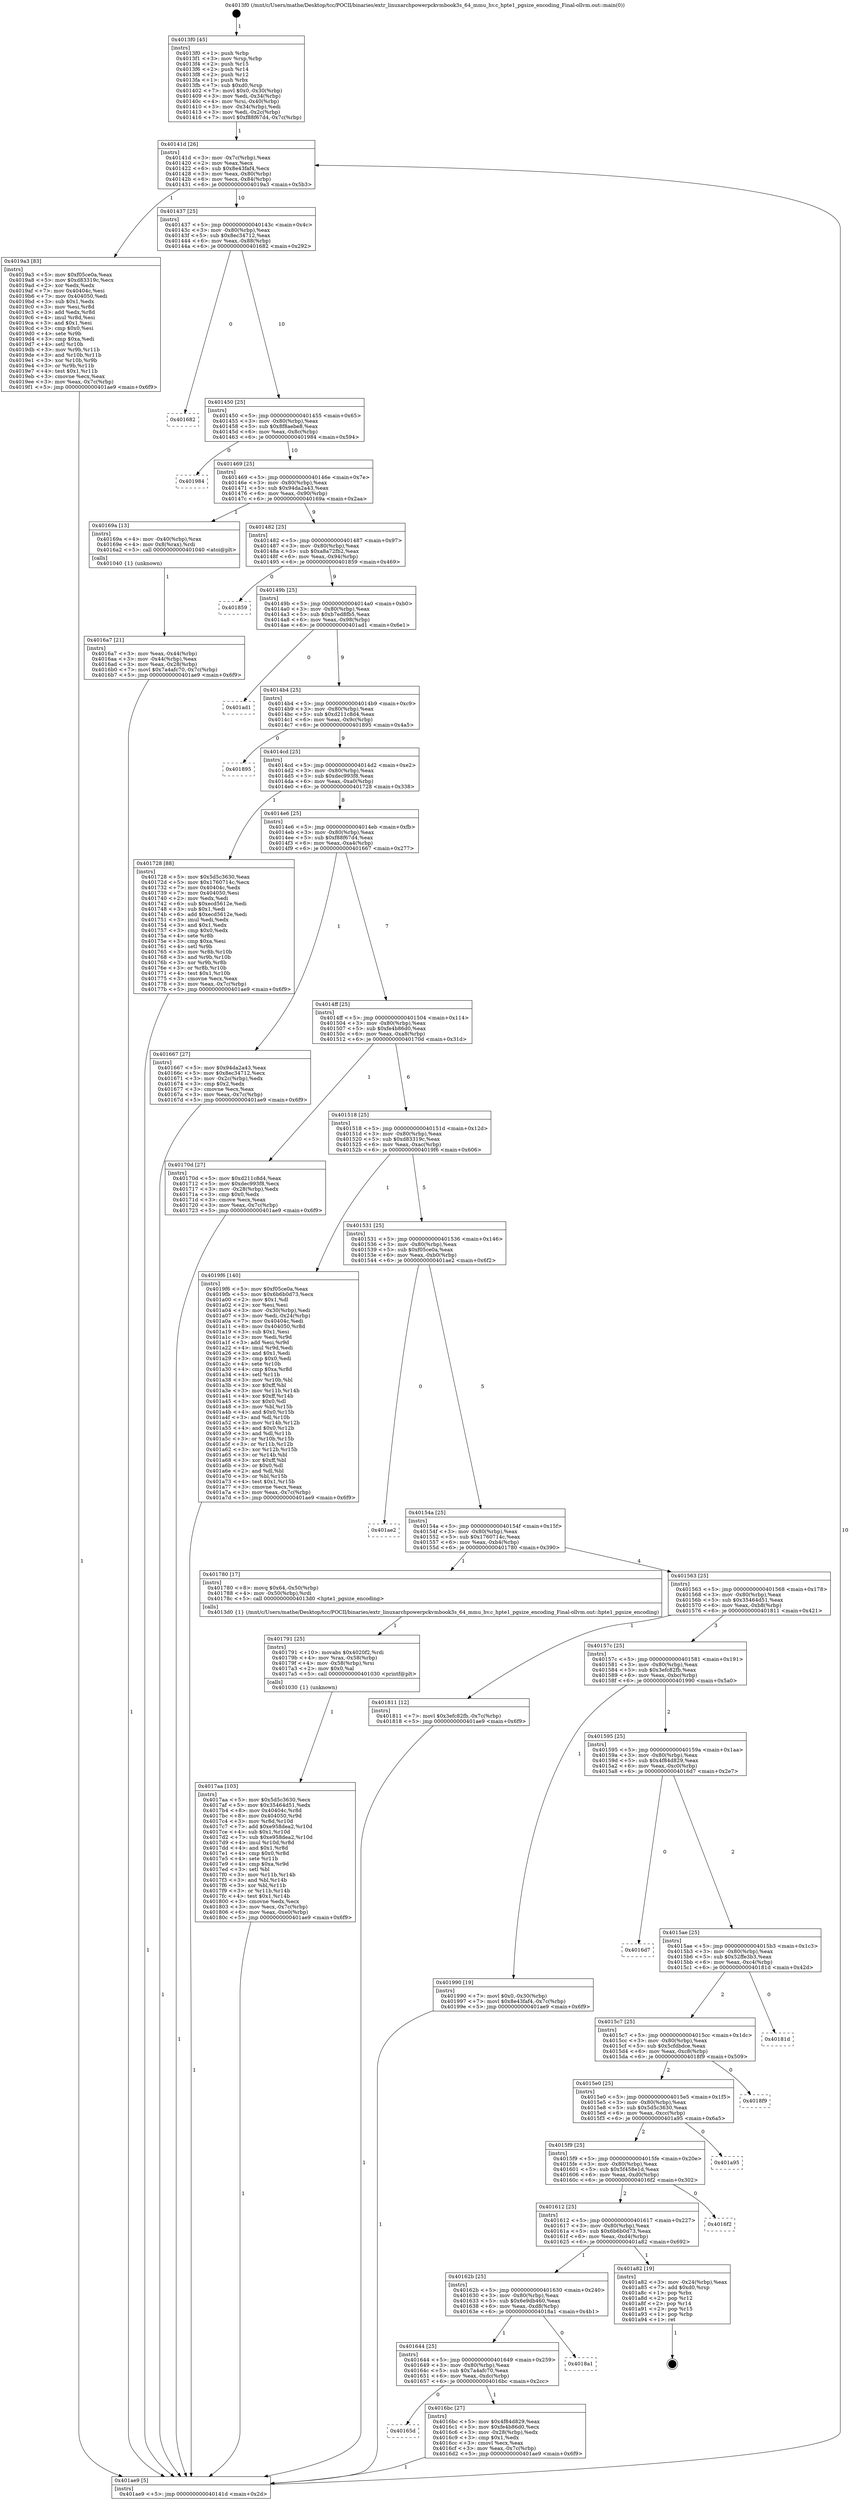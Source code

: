 digraph "0x4013f0" {
  label = "0x4013f0 (/mnt/c/Users/mathe/Desktop/tcc/POCII/binaries/extr_linuxarchpowerpckvmbook3s_64_mmu_hv.c_hpte1_pgsize_encoding_Final-ollvm.out::main(0))"
  labelloc = "t"
  node[shape=record]

  Entry [label="",width=0.3,height=0.3,shape=circle,fillcolor=black,style=filled]
  "0x40141d" [label="{
     0x40141d [26]\l
     | [instrs]\l
     &nbsp;&nbsp;0x40141d \<+3\>: mov -0x7c(%rbp),%eax\l
     &nbsp;&nbsp;0x401420 \<+2\>: mov %eax,%ecx\l
     &nbsp;&nbsp;0x401422 \<+6\>: sub $0x8e43faf4,%ecx\l
     &nbsp;&nbsp;0x401428 \<+3\>: mov %eax,-0x80(%rbp)\l
     &nbsp;&nbsp;0x40142b \<+6\>: mov %ecx,-0x84(%rbp)\l
     &nbsp;&nbsp;0x401431 \<+6\>: je 00000000004019a3 \<main+0x5b3\>\l
  }"]
  "0x4019a3" [label="{
     0x4019a3 [83]\l
     | [instrs]\l
     &nbsp;&nbsp;0x4019a3 \<+5\>: mov $0xf05ce0a,%eax\l
     &nbsp;&nbsp;0x4019a8 \<+5\>: mov $0xd83319c,%ecx\l
     &nbsp;&nbsp;0x4019ad \<+2\>: xor %edx,%edx\l
     &nbsp;&nbsp;0x4019af \<+7\>: mov 0x40404c,%esi\l
     &nbsp;&nbsp;0x4019b6 \<+7\>: mov 0x404050,%edi\l
     &nbsp;&nbsp;0x4019bd \<+3\>: sub $0x1,%edx\l
     &nbsp;&nbsp;0x4019c0 \<+3\>: mov %esi,%r8d\l
     &nbsp;&nbsp;0x4019c3 \<+3\>: add %edx,%r8d\l
     &nbsp;&nbsp;0x4019c6 \<+4\>: imul %r8d,%esi\l
     &nbsp;&nbsp;0x4019ca \<+3\>: and $0x1,%esi\l
     &nbsp;&nbsp;0x4019cd \<+3\>: cmp $0x0,%esi\l
     &nbsp;&nbsp;0x4019d0 \<+4\>: sete %r9b\l
     &nbsp;&nbsp;0x4019d4 \<+3\>: cmp $0xa,%edi\l
     &nbsp;&nbsp;0x4019d7 \<+4\>: setl %r10b\l
     &nbsp;&nbsp;0x4019db \<+3\>: mov %r9b,%r11b\l
     &nbsp;&nbsp;0x4019de \<+3\>: and %r10b,%r11b\l
     &nbsp;&nbsp;0x4019e1 \<+3\>: xor %r10b,%r9b\l
     &nbsp;&nbsp;0x4019e4 \<+3\>: or %r9b,%r11b\l
     &nbsp;&nbsp;0x4019e7 \<+4\>: test $0x1,%r11b\l
     &nbsp;&nbsp;0x4019eb \<+3\>: cmovne %ecx,%eax\l
     &nbsp;&nbsp;0x4019ee \<+3\>: mov %eax,-0x7c(%rbp)\l
     &nbsp;&nbsp;0x4019f1 \<+5\>: jmp 0000000000401ae9 \<main+0x6f9\>\l
  }"]
  "0x401437" [label="{
     0x401437 [25]\l
     | [instrs]\l
     &nbsp;&nbsp;0x401437 \<+5\>: jmp 000000000040143c \<main+0x4c\>\l
     &nbsp;&nbsp;0x40143c \<+3\>: mov -0x80(%rbp),%eax\l
     &nbsp;&nbsp;0x40143f \<+5\>: sub $0x8ec34712,%eax\l
     &nbsp;&nbsp;0x401444 \<+6\>: mov %eax,-0x88(%rbp)\l
     &nbsp;&nbsp;0x40144a \<+6\>: je 0000000000401682 \<main+0x292\>\l
  }"]
  Exit [label="",width=0.3,height=0.3,shape=circle,fillcolor=black,style=filled,peripheries=2]
  "0x401682" [label="{
     0x401682\l
  }", style=dashed]
  "0x401450" [label="{
     0x401450 [25]\l
     | [instrs]\l
     &nbsp;&nbsp;0x401450 \<+5\>: jmp 0000000000401455 \<main+0x65\>\l
     &nbsp;&nbsp;0x401455 \<+3\>: mov -0x80(%rbp),%eax\l
     &nbsp;&nbsp;0x401458 \<+5\>: sub $0x8f8aebe8,%eax\l
     &nbsp;&nbsp;0x40145d \<+6\>: mov %eax,-0x8c(%rbp)\l
     &nbsp;&nbsp;0x401463 \<+6\>: je 0000000000401984 \<main+0x594\>\l
  }"]
  "0x4017aa" [label="{
     0x4017aa [103]\l
     | [instrs]\l
     &nbsp;&nbsp;0x4017aa \<+5\>: mov $0x5d5c3630,%ecx\l
     &nbsp;&nbsp;0x4017af \<+5\>: mov $0x35464d51,%edx\l
     &nbsp;&nbsp;0x4017b4 \<+8\>: mov 0x40404c,%r8d\l
     &nbsp;&nbsp;0x4017bc \<+8\>: mov 0x404050,%r9d\l
     &nbsp;&nbsp;0x4017c4 \<+3\>: mov %r8d,%r10d\l
     &nbsp;&nbsp;0x4017c7 \<+7\>: add $0xe958dea2,%r10d\l
     &nbsp;&nbsp;0x4017ce \<+4\>: sub $0x1,%r10d\l
     &nbsp;&nbsp;0x4017d2 \<+7\>: sub $0xe958dea2,%r10d\l
     &nbsp;&nbsp;0x4017d9 \<+4\>: imul %r10d,%r8d\l
     &nbsp;&nbsp;0x4017dd \<+4\>: and $0x1,%r8d\l
     &nbsp;&nbsp;0x4017e1 \<+4\>: cmp $0x0,%r8d\l
     &nbsp;&nbsp;0x4017e5 \<+4\>: sete %r11b\l
     &nbsp;&nbsp;0x4017e9 \<+4\>: cmp $0xa,%r9d\l
     &nbsp;&nbsp;0x4017ed \<+3\>: setl %bl\l
     &nbsp;&nbsp;0x4017f0 \<+3\>: mov %r11b,%r14b\l
     &nbsp;&nbsp;0x4017f3 \<+3\>: and %bl,%r14b\l
     &nbsp;&nbsp;0x4017f6 \<+3\>: xor %bl,%r11b\l
     &nbsp;&nbsp;0x4017f9 \<+3\>: or %r11b,%r14b\l
     &nbsp;&nbsp;0x4017fc \<+4\>: test $0x1,%r14b\l
     &nbsp;&nbsp;0x401800 \<+3\>: cmovne %edx,%ecx\l
     &nbsp;&nbsp;0x401803 \<+3\>: mov %ecx,-0x7c(%rbp)\l
     &nbsp;&nbsp;0x401806 \<+6\>: mov %eax,-0xe0(%rbp)\l
     &nbsp;&nbsp;0x40180c \<+5\>: jmp 0000000000401ae9 \<main+0x6f9\>\l
  }"]
  "0x401984" [label="{
     0x401984\l
  }", style=dashed]
  "0x401469" [label="{
     0x401469 [25]\l
     | [instrs]\l
     &nbsp;&nbsp;0x401469 \<+5\>: jmp 000000000040146e \<main+0x7e\>\l
     &nbsp;&nbsp;0x40146e \<+3\>: mov -0x80(%rbp),%eax\l
     &nbsp;&nbsp;0x401471 \<+5\>: sub $0x94da2a43,%eax\l
     &nbsp;&nbsp;0x401476 \<+6\>: mov %eax,-0x90(%rbp)\l
     &nbsp;&nbsp;0x40147c \<+6\>: je 000000000040169a \<main+0x2aa\>\l
  }"]
  "0x401791" [label="{
     0x401791 [25]\l
     | [instrs]\l
     &nbsp;&nbsp;0x401791 \<+10\>: movabs $0x4020f2,%rdi\l
     &nbsp;&nbsp;0x40179b \<+4\>: mov %rax,-0x58(%rbp)\l
     &nbsp;&nbsp;0x40179f \<+4\>: mov -0x58(%rbp),%rsi\l
     &nbsp;&nbsp;0x4017a3 \<+2\>: mov $0x0,%al\l
     &nbsp;&nbsp;0x4017a5 \<+5\>: call 0000000000401030 \<printf@plt\>\l
     | [calls]\l
     &nbsp;&nbsp;0x401030 \{1\} (unknown)\l
  }"]
  "0x40169a" [label="{
     0x40169a [13]\l
     | [instrs]\l
     &nbsp;&nbsp;0x40169a \<+4\>: mov -0x40(%rbp),%rax\l
     &nbsp;&nbsp;0x40169e \<+4\>: mov 0x8(%rax),%rdi\l
     &nbsp;&nbsp;0x4016a2 \<+5\>: call 0000000000401040 \<atoi@plt\>\l
     | [calls]\l
     &nbsp;&nbsp;0x401040 \{1\} (unknown)\l
  }"]
  "0x401482" [label="{
     0x401482 [25]\l
     | [instrs]\l
     &nbsp;&nbsp;0x401482 \<+5\>: jmp 0000000000401487 \<main+0x97\>\l
     &nbsp;&nbsp;0x401487 \<+3\>: mov -0x80(%rbp),%eax\l
     &nbsp;&nbsp;0x40148a \<+5\>: sub $0xa8a72fb2,%eax\l
     &nbsp;&nbsp;0x40148f \<+6\>: mov %eax,-0x94(%rbp)\l
     &nbsp;&nbsp;0x401495 \<+6\>: je 0000000000401859 \<main+0x469\>\l
  }"]
  "0x40165d" [label="{
     0x40165d\l
  }", style=dashed]
  "0x401859" [label="{
     0x401859\l
  }", style=dashed]
  "0x40149b" [label="{
     0x40149b [25]\l
     | [instrs]\l
     &nbsp;&nbsp;0x40149b \<+5\>: jmp 00000000004014a0 \<main+0xb0\>\l
     &nbsp;&nbsp;0x4014a0 \<+3\>: mov -0x80(%rbp),%eax\l
     &nbsp;&nbsp;0x4014a3 \<+5\>: sub $0xb7ed8fb5,%eax\l
     &nbsp;&nbsp;0x4014a8 \<+6\>: mov %eax,-0x98(%rbp)\l
     &nbsp;&nbsp;0x4014ae \<+6\>: je 0000000000401ad1 \<main+0x6e1\>\l
  }"]
  "0x4016bc" [label="{
     0x4016bc [27]\l
     | [instrs]\l
     &nbsp;&nbsp;0x4016bc \<+5\>: mov $0x4f84d829,%eax\l
     &nbsp;&nbsp;0x4016c1 \<+5\>: mov $0xfe4b86d0,%ecx\l
     &nbsp;&nbsp;0x4016c6 \<+3\>: mov -0x28(%rbp),%edx\l
     &nbsp;&nbsp;0x4016c9 \<+3\>: cmp $0x1,%edx\l
     &nbsp;&nbsp;0x4016cc \<+3\>: cmovl %ecx,%eax\l
     &nbsp;&nbsp;0x4016cf \<+3\>: mov %eax,-0x7c(%rbp)\l
     &nbsp;&nbsp;0x4016d2 \<+5\>: jmp 0000000000401ae9 \<main+0x6f9\>\l
  }"]
  "0x401ad1" [label="{
     0x401ad1\l
  }", style=dashed]
  "0x4014b4" [label="{
     0x4014b4 [25]\l
     | [instrs]\l
     &nbsp;&nbsp;0x4014b4 \<+5\>: jmp 00000000004014b9 \<main+0xc9\>\l
     &nbsp;&nbsp;0x4014b9 \<+3\>: mov -0x80(%rbp),%eax\l
     &nbsp;&nbsp;0x4014bc \<+5\>: sub $0xd211c8d4,%eax\l
     &nbsp;&nbsp;0x4014c1 \<+6\>: mov %eax,-0x9c(%rbp)\l
     &nbsp;&nbsp;0x4014c7 \<+6\>: je 0000000000401895 \<main+0x4a5\>\l
  }"]
  "0x401644" [label="{
     0x401644 [25]\l
     | [instrs]\l
     &nbsp;&nbsp;0x401644 \<+5\>: jmp 0000000000401649 \<main+0x259\>\l
     &nbsp;&nbsp;0x401649 \<+3\>: mov -0x80(%rbp),%eax\l
     &nbsp;&nbsp;0x40164c \<+5\>: sub $0x7a4afc70,%eax\l
     &nbsp;&nbsp;0x401651 \<+6\>: mov %eax,-0xdc(%rbp)\l
     &nbsp;&nbsp;0x401657 \<+6\>: je 00000000004016bc \<main+0x2cc\>\l
  }"]
  "0x401895" [label="{
     0x401895\l
  }", style=dashed]
  "0x4014cd" [label="{
     0x4014cd [25]\l
     | [instrs]\l
     &nbsp;&nbsp;0x4014cd \<+5\>: jmp 00000000004014d2 \<main+0xe2\>\l
     &nbsp;&nbsp;0x4014d2 \<+3\>: mov -0x80(%rbp),%eax\l
     &nbsp;&nbsp;0x4014d5 \<+5\>: sub $0xdec993f8,%eax\l
     &nbsp;&nbsp;0x4014da \<+6\>: mov %eax,-0xa0(%rbp)\l
     &nbsp;&nbsp;0x4014e0 \<+6\>: je 0000000000401728 \<main+0x338\>\l
  }"]
  "0x4018a1" [label="{
     0x4018a1\l
  }", style=dashed]
  "0x401728" [label="{
     0x401728 [88]\l
     | [instrs]\l
     &nbsp;&nbsp;0x401728 \<+5\>: mov $0x5d5c3630,%eax\l
     &nbsp;&nbsp;0x40172d \<+5\>: mov $0x1760714c,%ecx\l
     &nbsp;&nbsp;0x401732 \<+7\>: mov 0x40404c,%edx\l
     &nbsp;&nbsp;0x401739 \<+7\>: mov 0x404050,%esi\l
     &nbsp;&nbsp;0x401740 \<+2\>: mov %edx,%edi\l
     &nbsp;&nbsp;0x401742 \<+6\>: sub $0xecd5612e,%edi\l
     &nbsp;&nbsp;0x401748 \<+3\>: sub $0x1,%edi\l
     &nbsp;&nbsp;0x40174b \<+6\>: add $0xecd5612e,%edi\l
     &nbsp;&nbsp;0x401751 \<+3\>: imul %edi,%edx\l
     &nbsp;&nbsp;0x401754 \<+3\>: and $0x1,%edx\l
     &nbsp;&nbsp;0x401757 \<+3\>: cmp $0x0,%edx\l
     &nbsp;&nbsp;0x40175a \<+4\>: sete %r8b\l
     &nbsp;&nbsp;0x40175e \<+3\>: cmp $0xa,%esi\l
     &nbsp;&nbsp;0x401761 \<+4\>: setl %r9b\l
     &nbsp;&nbsp;0x401765 \<+3\>: mov %r8b,%r10b\l
     &nbsp;&nbsp;0x401768 \<+3\>: and %r9b,%r10b\l
     &nbsp;&nbsp;0x40176b \<+3\>: xor %r9b,%r8b\l
     &nbsp;&nbsp;0x40176e \<+3\>: or %r8b,%r10b\l
     &nbsp;&nbsp;0x401771 \<+4\>: test $0x1,%r10b\l
     &nbsp;&nbsp;0x401775 \<+3\>: cmovne %ecx,%eax\l
     &nbsp;&nbsp;0x401778 \<+3\>: mov %eax,-0x7c(%rbp)\l
     &nbsp;&nbsp;0x40177b \<+5\>: jmp 0000000000401ae9 \<main+0x6f9\>\l
  }"]
  "0x4014e6" [label="{
     0x4014e6 [25]\l
     | [instrs]\l
     &nbsp;&nbsp;0x4014e6 \<+5\>: jmp 00000000004014eb \<main+0xfb\>\l
     &nbsp;&nbsp;0x4014eb \<+3\>: mov -0x80(%rbp),%eax\l
     &nbsp;&nbsp;0x4014ee \<+5\>: sub $0xf88f67d4,%eax\l
     &nbsp;&nbsp;0x4014f3 \<+6\>: mov %eax,-0xa4(%rbp)\l
     &nbsp;&nbsp;0x4014f9 \<+6\>: je 0000000000401667 \<main+0x277\>\l
  }"]
  "0x40162b" [label="{
     0x40162b [25]\l
     | [instrs]\l
     &nbsp;&nbsp;0x40162b \<+5\>: jmp 0000000000401630 \<main+0x240\>\l
     &nbsp;&nbsp;0x401630 \<+3\>: mov -0x80(%rbp),%eax\l
     &nbsp;&nbsp;0x401633 \<+5\>: sub $0x6e9db460,%eax\l
     &nbsp;&nbsp;0x401638 \<+6\>: mov %eax,-0xd8(%rbp)\l
     &nbsp;&nbsp;0x40163e \<+6\>: je 00000000004018a1 \<main+0x4b1\>\l
  }"]
  "0x401667" [label="{
     0x401667 [27]\l
     | [instrs]\l
     &nbsp;&nbsp;0x401667 \<+5\>: mov $0x94da2a43,%eax\l
     &nbsp;&nbsp;0x40166c \<+5\>: mov $0x8ec34712,%ecx\l
     &nbsp;&nbsp;0x401671 \<+3\>: mov -0x2c(%rbp),%edx\l
     &nbsp;&nbsp;0x401674 \<+3\>: cmp $0x2,%edx\l
     &nbsp;&nbsp;0x401677 \<+3\>: cmovne %ecx,%eax\l
     &nbsp;&nbsp;0x40167a \<+3\>: mov %eax,-0x7c(%rbp)\l
     &nbsp;&nbsp;0x40167d \<+5\>: jmp 0000000000401ae9 \<main+0x6f9\>\l
  }"]
  "0x4014ff" [label="{
     0x4014ff [25]\l
     | [instrs]\l
     &nbsp;&nbsp;0x4014ff \<+5\>: jmp 0000000000401504 \<main+0x114\>\l
     &nbsp;&nbsp;0x401504 \<+3\>: mov -0x80(%rbp),%eax\l
     &nbsp;&nbsp;0x401507 \<+5\>: sub $0xfe4b86d0,%eax\l
     &nbsp;&nbsp;0x40150c \<+6\>: mov %eax,-0xa8(%rbp)\l
     &nbsp;&nbsp;0x401512 \<+6\>: je 000000000040170d \<main+0x31d\>\l
  }"]
  "0x401ae9" [label="{
     0x401ae9 [5]\l
     | [instrs]\l
     &nbsp;&nbsp;0x401ae9 \<+5\>: jmp 000000000040141d \<main+0x2d\>\l
  }"]
  "0x4013f0" [label="{
     0x4013f0 [45]\l
     | [instrs]\l
     &nbsp;&nbsp;0x4013f0 \<+1\>: push %rbp\l
     &nbsp;&nbsp;0x4013f1 \<+3\>: mov %rsp,%rbp\l
     &nbsp;&nbsp;0x4013f4 \<+2\>: push %r15\l
     &nbsp;&nbsp;0x4013f6 \<+2\>: push %r14\l
     &nbsp;&nbsp;0x4013f8 \<+2\>: push %r12\l
     &nbsp;&nbsp;0x4013fa \<+1\>: push %rbx\l
     &nbsp;&nbsp;0x4013fb \<+7\>: sub $0xd0,%rsp\l
     &nbsp;&nbsp;0x401402 \<+7\>: movl $0x0,-0x30(%rbp)\l
     &nbsp;&nbsp;0x401409 \<+3\>: mov %edi,-0x34(%rbp)\l
     &nbsp;&nbsp;0x40140c \<+4\>: mov %rsi,-0x40(%rbp)\l
     &nbsp;&nbsp;0x401410 \<+3\>: mov -0x34(%rbp),%edi\l
     &nbsp;&nbsp;0x401413 \<+3\>: mov %edi,-0x2c(%rbp)\l
     &nbsp;&nbsp;0x401416 \<+7\>: movl $0xf88f67d4,-0x7c(%rbp)\l
  }"]
  "0x4016a7" [label="{
     0x4016a7 [21]\l
     | [instrs]\l
     &nbsp;&nbsp;0x4016a7 \<+3\>: mov %eax,-0x44(%rbp)\l
     &nbsp;&nbsp;0x4016aa \<+3\>: mov -0x44(%rbp),%eax\l
     &nbsp;&nbsp;0x4016ad \<+3\>: mov %eax,-0x28(%rbp)\l
     &nbsp;&nbsp;0x4016b0 \<+7\>: movl $0x7a4afc70,-0x7c(%rbp)\l
     &nbsp;&nbsp;0x4016b7 \<+5\>: jmp 0000000000401ae9 \<main+0x6f9\>\l
  }"]
  "0x401a82" [label="{
     0x401a82 [19]\l
     | [instrs]\l
     &nbsp;&nbsp;0x401a82 \<+3\>: mov -0x24(%rbp),%eax\l
     &nbsp;&nbsp;0x401a85 \<+7\>: add $0xd0,%rsp\l
     &nbsp;&nbsp;0x401a8c \<+1\>: pop %rbx\l
     &nbsp;&nbsp;0x401a8d \<+2\>: pop %r12\l
     &nbsp;&nbsp;0x401a8f \<+2\>: pop %r14\l
     &nbsp;&nbsp;0x401a91 \<+2\>: pop %r15\l
     &nbsp;&nbsp;0x401a93 \<+1\>: pop %rbp\l
     &nbsp;&nbsp;0x401a94 \<+1\>: ret\l
  }"]
  "0x40170d" [label="{
     0x40170d [27]\l
     | [instrs]\l
     &nbsp;&nbsp;0x40170d \<+5\>: mov $0xd211c8d4,%eax\l
     &nbsp;&nbsp;0x401712 \<+5\>: mov $0xdec993f8,%ecx\l
     &nbsp;&nbsp;0x401717 \<+3\>: mov -0x28(%rbp),%edx\l
     &nbsp;&nbsp;0x40171a \<+3\>: cmp $0x0,%edx\l
     &nbsp;&nbsp;0x40171d \<+3\>: cmove %ecx,%eax\l
     &nbsp;&nbsp;0x401720 \<+3\>: mov %eax,-0x7c(%rbp)\l
     &nbsp;&nbsp;0x401723 \<+5\>: jmp 0000000000401ae9 \<main+0x6f9\>\l
  }"]
  "0x401518" [label="{
     0x401518 [25]\l
     | [instrs]\l
     &nbsp;&nbsp;0x401518 \<+5\>: jmp 000000000040151d \<main+0x12d\>\l
     &nbsp;&nbsp;0x40151d \<+3\>: mov -0x80(%rbp),%eax\l
     &nbsp;&nbsp;0x401520 \<+5\>: sub $0xd83319c,%eax\l
     &nbsp;&nbsp;0x401525 \<+6\>: mov %eax,-0xac(%rbp)\l
     &nbsp;&nbsp;0x40152b \<+6\>: je 00000000004019f6 \<main+0x606\>\l
  }"]
  "0x401612" [label="{
     0x401612 [25]\l
     | [instrs]\l
     &nbsp;&nbsp;0x401612 \<+5\>: jmp 0000000000401617 \<main+0x227\>\l
     &nbsp;&nbsp;0x401617 \<+3\>: mov -0x80(%rbp),%eax\l
     &nbsp;&nbsp;0x40161a \<+5\>: sub $0x6b6b0d73,%eax\l
     &nbsp;&nbsp;0x40161f \<+6\>: mov %eax,-0xd4(%rbp)\l
     &nbsp;&nbsp;0x401625 \<+6\>: je 0000000000401a82 \<main+0x692\>\l
  }"]
  "0x4019f6" [label="{
     0x4019f6 [140]\l
     | [instrs]\l
     &nbsp;&nbsp;0x4019f6 \<+5\>: mov $0xf05ce0a,%eax\l
     &nbsp;&nbsp;0x4019fb \<+5\>: mov $0x6b6b0d73,%ecx\l
     &nbsp;&nbsp;0x401a00 \<+2\>: mov $0x1,%dl\l
     &nbsp;&nbsp;0x401a02 \<+2\>: xor %esi,%esi\l
     &nbsp;&nbsp;0x401a04 \<+3\>: mov -0x30(%rbp),%edi\l
     &nbsp;&nbsp;0x401a07 \<+3\>: mov %edi,-0x24(%rbp)\l
     &nbsp;&nbsp;0x401a0a \<+7\>: mov 0x40404c,%edi\l
     &nbsp;&nbsp;0x401a11 \<+8\>: mov 0x404050,%r8d\l
     &nbsp;&nbsp;0x401a19 \<+3\>: sub $0x1,%esi\l
     &nbsp;&nbsp;0x401a1c \<+3\>: mov %edi,%r9d\l
     &nbsp;&nbsp;0x401a1f \<+3\>: add %esi,%r9d\l
     &nbsp;&nbsp;0x401a22 \<+4\>: imul %r9d,%edi\l
     &nbsp;&nbsp;0x401a26 \<+3\>: and $0x1,%edi\l
     &nbsp;&nbsp;0x401a29 \<+3\>: cmp $0x0,%edi\l
     &nbsp;&nbsp;0x401a2c \<+4\>: sete %r10b\l
     &nbsp;&nbsp;0x401a30 \<+4\>: cmp $0xa,%r8d\l
     &nbsp;&nbsp;0x401a34 \<+4\>: setl %r11b\l
     &nbsp;&nbsp;0x401a38 \<+3\>: mov %r10b,%bl\l
     &nbsp;&nbsp;0x401a3b \<+3\>: xor $0xff,%bl\l
     &nbsp;&nbsp;0x401a3e \<+3\>: mov %r11b,%r14b\l
     &nbsp;&nbsp;0x401a41 \<+4\>: xor $0xff,%r14b\l
     &nbsp;&nbsp;0x401a45 \<+3\>: xor $0x0,%dl\l
     &nbsp;&nbsp;0x401a48 \<+3\>: mov %bl,%r15b\l
     &nbsp;&nbsp;0x401a4b \<+4\>: and $0x0,%r15b\l
     &nbsp;&nbsp;0x401a4f \<+3\>: and %dl,%r10b\l
     &nbsp;&nbsp;0x401a52 \<+3\>: mov %r14b,%r12b\l
     &nbsp;&nbsp;0x401a55 \<+4\>: and $0x0,%r12b\l
     &nbsp;&nbsp;0x401a59 \<+3\>: and %dl,%r11b\l
     &nbsp;&nbsp;0x401a5c \<+3\>: or %r10b,%r15b\l
     &nbsp;&nbsp;0x401a5f \<+3\>: or %r11b,%r12b\l
     &nbsp;&nbsp;0x401a62 \<+3\>: xor %r12b,%r15b\l
     &nbsp;&nbsp;0x401a65 \<+3\>: or %r14b,%bl\l
     &nbsp;&nbsp;0x401a68 \<+3\>: xor $0xff,%bl\l
     &nbsp;&nbsp;0x401a6b \<+3\>: or $0x0,%dl\l
     &nbsp;&nbsp;0x401a6e \<+2\>: and %dl,%bl\l
     &nbsp;&nbsp;0x401a70 \<+3\>: or %bl,%r15b\l
     &nbsp;&nbsp;0x401a73 \<+4\>: test $0x1,%r15b\l
     &nbsp;&nbsp;0x401a77 \<+3\>: cmovne %ecx,%eax\l
     &nbsp;&nbsp;0x401a7a \<+3\>: mov %eax,-0x7c(%rbp)\l
     &nbsp;&nbsp;0x401a7d \<+5\>: jmp 0000000000401ae9 \<main+0x6f9\>\l
  }"]
  "0x401531" [label="{
     0x401531 [25]\l
     | [instrs]\l
     &nbsp;&nbsp;0x401531 \<+5\>: jmp 0000000000401536 \<main+0x146\>\l
     &nbsp;&nbsp;0x401536 \<+3\>: mov -0x80(%rbp),%eax\l
     &nbsp;&nbsp;0x401539 \<+5\>: sub $0xf05ce0a,%eax\l
     &nbsp;&nbsp;0x40153e \<+6\>: mov %eax,-0xb0(%rbp)\l
     &nbsp;&nbsp;0x401544 \<+6\>: je 0000000000401ae2 \<main+0x6f2\>\l
  }"]
  "0x4016f2" [label="{
     0x4016f2\l
  }", style=dashed]
  "0x401ae2" [label="{
     0x401ae2\l
  }", style=dashed]
  "0x40154a" [label="{
     0x40154a [25]\l
     | [instrs]\l
     &nbsp;&nbsp;0x40154a \<+5\>: jmp 000000000040154f \<main+0x15f\>\l
     &nbsp;&nbsp;0x40154f \<+3\>: mov -0x80(%rbp),%eax\l
     &nbsp;&nbsp;0x401552 \<+5\>: sub $0x1760714c,%eax\l
     &nbsp;&nbsp;0x401557 \<+6\>: mov %eax,-0xb4(%rbp)\l
     &nbsp;&nbsp;0x40155d \<+6\>: je 0000000000401780 \<main+0x390\>\l
  }"]
  "0x4015f9" [label="{
     0x4015f9 [25]\l
     | [instrs]\l
     &nbsp;&nbsp;0x4015f9 \<+5\>: jmp 00000000004015fe \<main+0x20e\>\l
     &nbsp;&nbsp;0x4015fe \<+3\>: mov -0x80(%rbp),%eax\l
     &nbsp;&nbsp;0x401601 \<+5\>: sub $0x5f458e1d,%eax\l
     &nbsp;&nbsp;0x401606 \<+6\>: mov %eax,-0xd0(%rbp)\l
     &nbsp;&nbsp;0x40160c \<+6\>: je 00000000004016f2 \<main+0x302\>\l
  }"]
  "0x401780" [label="{
     0x401780 [17]\l
     | [instrs]\l
     &nbsp;&nbsp;0x401780 \<+8\>: movq $0x64,-0x50(%rbp)\l
     &nbsp;&nbsp;0x401788 \<+4\>: mov -0x50(%rbp),%rdi\l
     &nbsp;&nbsp;0x40178c \<+5\>: call 00000000004013d0 \<hpte1_pgsize_encoding\>\l
     | [calls]\l
     &nbsp;&nbsp;0x4013d0 \{1\} (/mnt/c/Users/mathe/Desktop/tcc/POCII/binaries/extr_linuxarchpowerpckvmbook3s_64_mmu_hv.c_hpte1_pgsize_encoding_Final-ollvm.out::hpte1_pgsize_encoding)\l
  }"]
  "0x401563" [label="{
     0x401563 [25]\l
     | [instrs]\l
     &nbsp;&nbsp;0x401563 \<+5\>: jmp 0000000000401568 \<main+0x178\>\l
     &nbsp;&nbsp;0x401568 \<+3\>: mov -0x80(%rbp),%eax\l
     &nbsp;&nbsp;0x40156b \<+5\>: sub $0x35464d51,%eax\l
     &nbsp;&nbsp;0x401570 \<+6\>: mov %eax,-0xb8(%rbp)\l
     &nbsp;&nbsp;0x401576 \<+6\>: je 0000000000401811 \<main+0x421\>\l
  }"]
  "0x401a95" [label="{
     0x401a95\l
  }", style=dashed]
  "0x401811" [label="{
     0x401811 [12]\l
     | [instrs]\l
     &nbsp;&nbsp;0x401811 \<+7\>: movl $0x3efc82fb,-0x7c(%rbp)\l
     &nbsp;&nbsp;0x401818 \<+5\>: jmp 0000000000401ae9 \<main+0x6f9\>\l
  }"]
  "0x40157c" [label="{
     0x40157c [25]\l
     | [instrs]\l
     &nbsp;&nbsp;0x40157c \<+5\>: jmp 0000000000401581 \<main+0x191\>\l
     &nbsp;&nbsp;0x401581 \<+3\>: mov -0x80(%rbp),%eax\l
     &nbsp;&nbsp;0x401584 \<+5\>: sub $0x3efc82fb,%eax\l
     &nbsp;&nbsp;0x401589 \<+6\>: mov %eax,-0xbc(%rbp)\l
     &nbsp;&nbsp;0x40158f \<+6\>: je 0000000000401990 \<main+0x5a0\>\l
  }"]
  "0x4015e0" [label="{
     0x4015e0 [25]\l
     | [instrs]\l
     &nbsp;&nbsp;0x4015e0 \<+5\>: jmp 00000000004015e5 \<main+0x1f5\>\l
     &nbsp;&nbsp;0x4015e5 \<+3\>: mov -0x80(%rbp),%eax\l
     &nbsp;&nbsp;0x4015e8 \<+5\>: sub $0x5d5c3630,%eax\l
     &nbsp;&nbsp;0x4015ed \<+6\>: mov %eax,-0xcc(%rbp)\l
     &nbsp;&nbsp;0x4015f3 \<+6\>: je 0000000000401a95 \<main+0x6a5\>\l
  }"]
  "0x401990" [label="{
     0x401990 [19]\l
     | [instrs]\l
     &nbsp;&nbsp;0x401990 \<+7\>: movl $0x0,-0x30(%rbp)\l
     &nbsp;&nbsp;0x401997 \<+7\>: movl $0x8e43faf4,-0x7c(%rbp)\l
     &nbsp;&nbsp;0x40199e \<+5\>: jmp 0000000000401ae9 \<main+0x6f9\>\l
  }"]
  "0x401595" [label="{
     0x401595 [25]\l
     | [instrs]\l
     &nbsp;&nbsp;0x401595 \<+5\>: jmp 000000000040159a \<main+0x1aa\>\l
     &nbsp;&nbsp;0x40159a \<+3\>: mov -0x80(%rbp),%eax\l
     &nbsp;&nbsp;0x40159d \<+5\>: sub $0x4f84d829,%eax\l
     &nbsp;&nbsp;0x4015a2 \<+6\>: mov %eax,-0xc0(%rbp)\l
     &nbsp;&nbsp;0x4015a8 \<+6\>: je 00000000004016d7 \<main+0x2e7\>\l
  }"]
  "0x4018f9" [label="{
     0x4018f9\l
  }", style=dashed]
  "0x4016d7" [label="{
     0x4016d7\l
  }", style=dashed]
  "0x4015ae" [label="{
     0x4015ae [25]\l
     | [instrs]\l
     &nbsp;&nbsp;0x4015ae \<+5\>: jmp 00000000004015b3 \<main+0x1c3\>\l
     &nbsp;&nbsp;0x4015b3 \<+3\>: mov -0x80(%rbp),%eax\l
     &nbsp;&nbsp;0x4015b6 \<+5\>: sub $0x52ffe3b3,%eax\l
     &nbsp;&nbsp;0x4015bb \<+6\>: mov %eax,-0xc4(%rbp)\l
     &nbsp;&nbsp;0x4015c1 \<+6\>: je 000000000040181d \<main+0x42d\>\l
  }"]
  "0x4015c7" [label="{
     0x4015c7 [25]\l
     | [instrs]\l
     &nbsp;&nbsp;0x4015c7 \<+5\>: jmp 00000000004015cc \<main+0x1dc\>\l
     &nbsp;&nbsp;0x4015cc \<+3\>: mov -0x80(%rbp),%eax\l
     &nbsp;&nbsp;0x4015cf \<+5\>: sub $0x5cfdbdce,%eax\l
     &nbsp;&nbsp;0x4015d4 \<+6\>: mov %eax,-0xc8(%rbp)\l
     &nbsp;&nbsp;0x4015da \<+6\>: je 00000000004018f9 \<main+0x509\>\l
  }"]
  "0x40181d" [label="{
     0x40181d\l
  }", style=dashed]
  Entry -> "0x4013f0" [label=" 1"]
  "0x40141d" -> "0x4019a3" [label=" 1"]
  "0x40141d" -> "0x401437" [label=" 10"]
  "0x401a82" -> Exit [label=" 1"]
  "0x401437" -> "0x401682" [label=" 0"]
  "0x401437" -> "0x401450" [label=" 10"]
  "0x4019f6" -> "0x401ae9" [label=" 1"]
  "0x401450" -> "0x401984" [label=" 0"]
  "0x401450" -> "0x401469" [label=" 10"]
  "0x4019a3" -> "0x401ae9" [label=" 1"]
  "0x401469" -> "0x40169a" [label=" 1"]
  "0x401469" -> "0x401482" [label=" 9"]
  "0x401990" -> "0x401ae9" [label=" 1"]
  "0x401482" -> "0x401859" [label=" 0"]
  "0x401482" -> "0x40149b" [label=" 9"]
  "0x401811" -> "0x401ae9" [label=" 1"]
  "0x40149b" -> "0x401ad1" [label=" 0"]
  "0x40149b" -> "0x4014b4" [label=" 9"]
  "0x4017aa" -> "0x401ae9" [label=" 1"]
  "0x4014b4" -> "0x401895" [label=" 0"]
  "0x4014b4" -> "0x4014cd" [label=" 9"]
  "0x401780" -> "0x401791" [label=" 1"]
  "0x4014cd" -> "0x401728" [label=" 1"]
  "0x4014cd" -> "0x4014e6" [label=" 8"]
  "0x401728" -> "0x401ae9" [label=" 1"]
  "0x4014e6" -> "0x401667" [label=" 1"]
  "0x4014e6" -> "0x4014ff" [label=" 7"]
  "0x401667" -> "0x401ae9" [label=" 1"]
  "0x4013f0" -> "0x40141d" [label=" 1"]
  "0x401ae9" -> "0x40141d" [label=" 10"]
  "0x40169a" -> "0x4016a7" [label=" 1"]
  "0x4016a7" -> "0x401ae9" [label=" 1"]
  "0x4016bc" -> "0x401ae9" [label=" 1"]
  "0x4014ff" -> "0x40170d" [label=" 1"]
  "0x4014ff" -> "0x401518" [label=" 6"]
  "0x401644" -> "0x40165d" [label=" 0"]
  "0x401518" -> "0x4019f6" [label=" 1"]
  "0x401518" -> "0x401531" [label=" 5"]
  "0x401791" -> "0x4017aa" [label=" 1"]
  "0x401531" -> "0x401ae2" [label=" 0"]
  "0x401531" -> "0x40154a" [label=" 5"]
  "0x40162b" -> "0x401644" [label=" 1"]
  "0x40154a" -> "0x401780" [label=" 1"]
  "0x40154a" -> "0x401563" [label=" 4"]
  "0x40170d" -> "0x401ae9" [label=" 1"]
  "0x401563" -> "0x401811" [label=" 1"]
  "0x401563" -> "0x40157c" [label=" 3"]
  "0x401612" -> "0x40162b" [label=" 1"]
  "0x40157c" -> "0x401990" [label=" 1"]
  "0x40157c" -> "0x401595" [label=" 2"]
  "0x401644" -> "0x4016bc" [label=" 1"]
  "0x401595" -> "0x4016d7" [label=" 0"]
  "0x401595" -> "0x4015ae" [label=" 2"]
  "0x4015f9" -> "0x401612" [label=" 2"]
  "0x4015ae" -> "0x40181d" [label=" 0"]
  "0x4015ae" -> "0x4015c7" [label=" 2"]
  "0x4015f9" -> "0x4016f2" [label=" 0"]
  "0x4015c7" -> "0x4018f9" [label=" 0"]
  "0x4015c7" -> "0x4015e0" [label=" 2"]
  "0x401612" -> "0x401a82" [label=" 1"]
  "0x4015e0" -> "0x401a95" [label=" 0"]
  "0x4015e0" -> "0x4015f9" [label=" 2"]
  "0x40162b" -> "0x4018a1" [label=" 0"]
}
